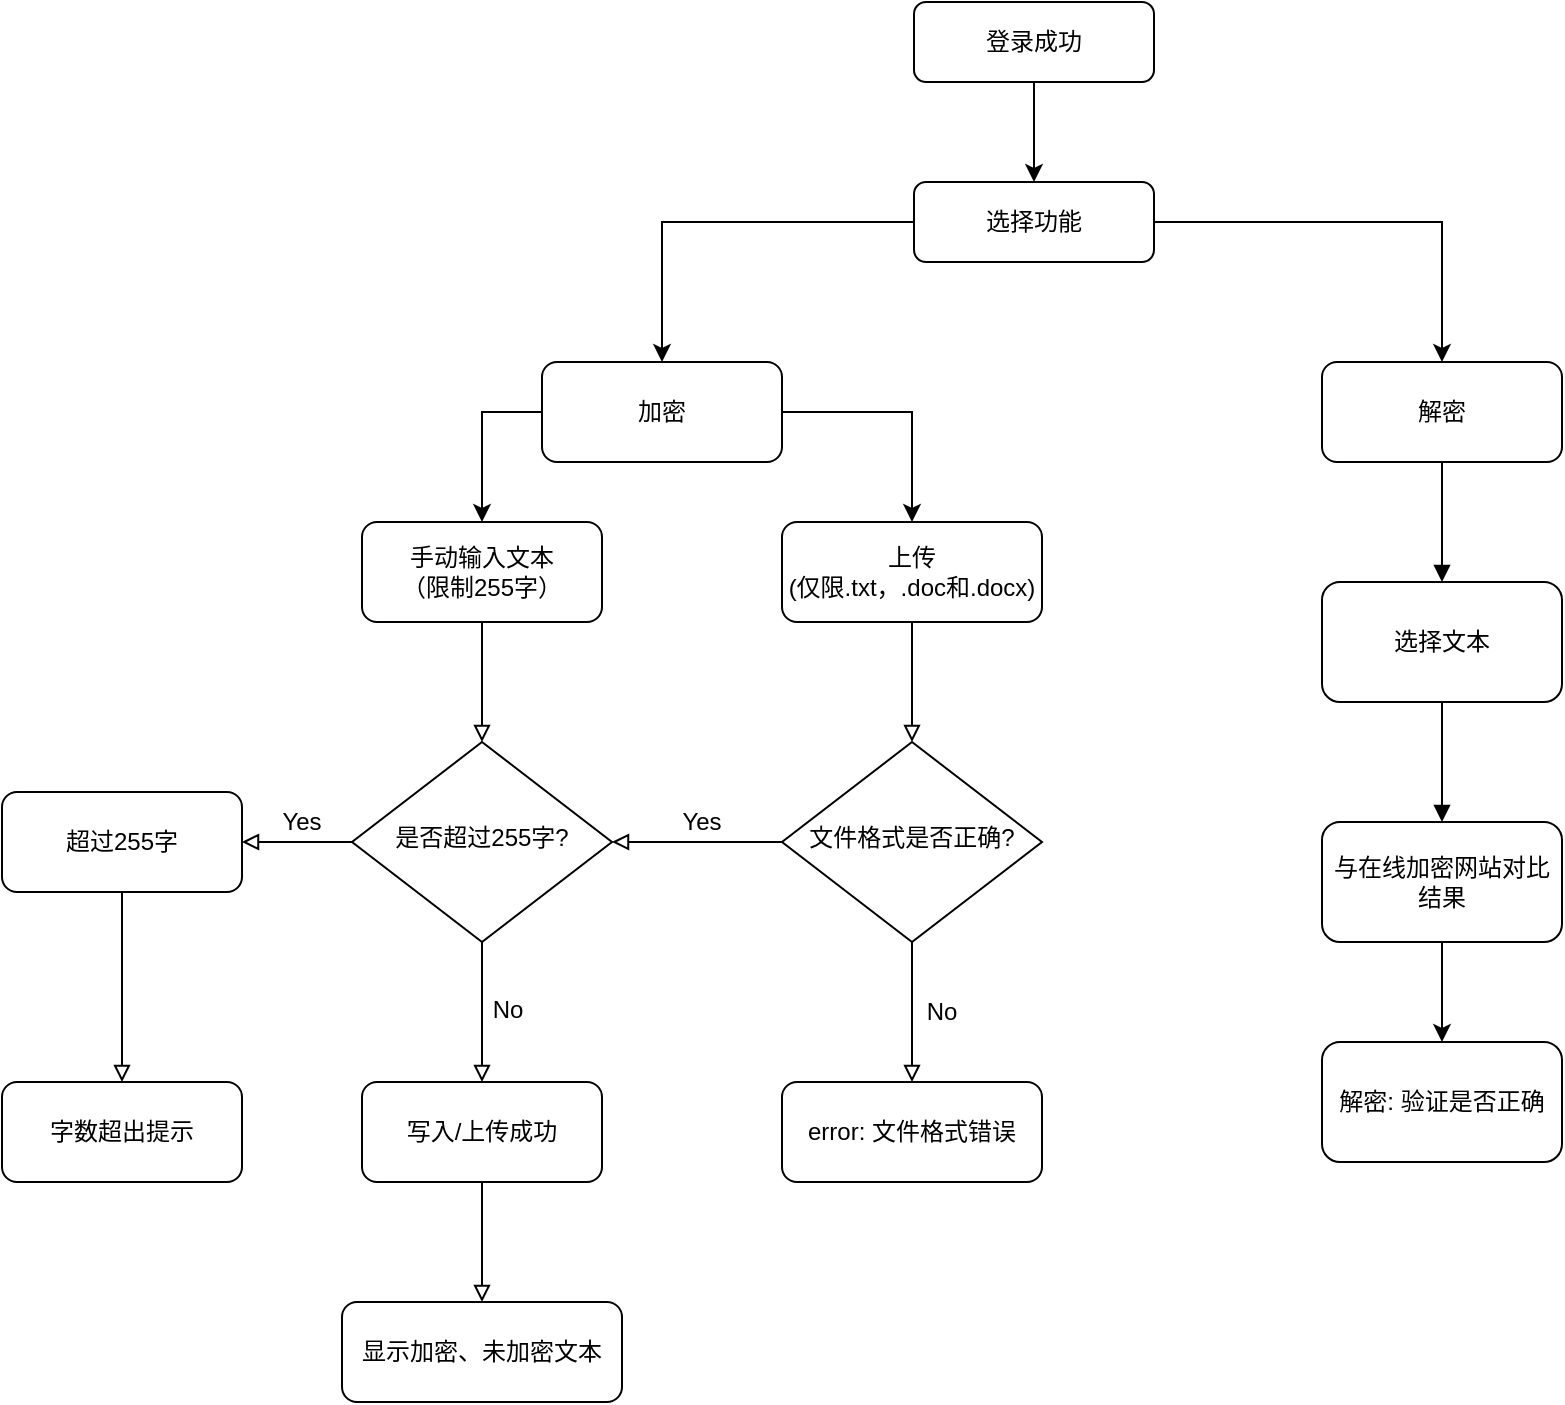 <mxfile version="13.0.3" type="device"><diagram id="C5RBs43oDa-KdzZeNtuy" name="Page-1"><mxGraphModel dx="1851" dy="1761" grid="1" gridSize="10" guides="1" tooltips="1" connect="1" arrows="1" fold="1" page="1" pageScale="1" pageWidth="827" pageHeight="1169" math="0" shadow="0"><root><mxCell id="WIyWlLk6GJQsqaUBKTNV-0"/><mxCell id="WIyWlLk6GJQsqaUBKTNV-1" parent="WIyWlLk6GJQsqaUBKTNV-0"/><mxCell id="TWjluGXUUq4kJEq_4FDK-4" style="edgeStyle=orthogonalEdgeStyle;rounded=0;orthogonalLoop=1;jettySize=auto;html=1;entryX=0.5;entryY=0;entryDx=0;entryDy=0;" parent="WIyWlLk6GJQsqaUBKTNV-1" source="WIyWlLk6GJQsqaUBKTNV-3" target="TWjluGXUUq4kJEq_4FDK-2" edge="1"><mxGeometry relative="1" as="geometry"><Array as="points"><mxPoint x="110" y="80"/></Array></mxGeometry></mxCell><mxCell id="TWjluGXUUq4kJEq_4FDK-5" style="edgeStyle=orthogonalEdgeStyle;rounded=0;orthogonalLoop=1;jettySize=auto;html=1;exitX=1;exitY=0.5;exitDx=0;exitDy=0;entryX=0.5;entryY=0;entryDx=0;entryDy=0;" parent="WIyWlLk6GJQsqaUBKTNV-1" source="WIyWlLk6GJQsqaUBKTNV-3" target="TWjluGXUUq4kJEq_4FDK-3" edge="1"><mxGeometry relative="1" as="geometry"/></mxCell><mxCell id="WIyWlLk6GJQsqaUBKTNV-3" value="选择功能" style="rounded=1;whiteSpace=wrap;html=1;fontSize=12;glass=0;strokeWidth=1;shadow=0;" parent="WIyWlLk6GJQsqaUBKTNV-1" vertex="1"><mxGeometry x="236" y="60" width="120" height="40" as="geometry"/></mxCell><mxCell id="TWjluGXUUq4kJEq_4FDK-1" value="" style="edgeStyle=orthogonalEdgeStyle;rounded=0;orthogonalLoop=1;jettySize=auto;html=1;" parent="WIyWlLk6GJQsqaUBKTNV-1" source="TWjluGXUUq4kJEq_4FDK-0" target="WIyWlLk6GJQsqaUBKTNV-3" edge="1"><mxGeometry relative="1" as="geometry"/></mxCell><mxCell id="TWjluGXUUq4kJEq_4FDK-0" value="&lt;span&gt;登录成功&lt;/span&gt;" style="rounded=1;whiteSpace=wrap;html=1;" parent="WIyWlLk6GJQsqaUBKTNV-1" vertex="1"><mxGeometry x="236" y="-30" width="120" height="40" as="geometry"/></mxCell><mxCell id="TWjluGXUUq4kJEq_4FDK-9" style="edgeStyle=orthogonalEdgeStyle;rounded=0;orthogonalLoop=1;jettySize=auto;html=1;entryX=0.5;entryY=0;entryDx=0;entryDy=0;" parent="WIyWlLk6GJQsqaUBKTNV-1" source="TWjluGXUUq4kJEq_4FDK-2" target="TWjluGXUUq4kJEq_4FDK-6" edge="1"><mxGeometry relative="1" as="geometry"><Array as="points"><mxPoint x="20" y="175"/></Array></mxGeometry></mxCell><mxCell id="TWjluGXUUq4kJEq_4FDK-10" style="edgeStyle=orthogonalEdgeStyle;rounded=0;orthogonalLoop=1;jettySize=auto;html=1;entryX=0.5;entryY=0;entryDx=0;entryDy=0;" parent="WIyWlLk6GJQsqaUBKTNV-1" source="TWjluGXUUq4kJEq_4FDK-2" target="TWjluGXUUq4kJEq_4FDK-7" edge="1"><mxGeometry relative="1" as="geometry"><mxPoint x="220" y="220" as="targetPoint"/><Array as="points"><mxPoint x="235" y="175"/></Array></mxGeometry></mxCell><mxCell id="TWjluGXUUq4kJEq_4FDK-2" value="加密" style="rounded=1;whiteSpace=wrap;html=1;" parent="WIyWlLk6GJQsqaUBKTNV-1" vertex="1"><mxGeometry x="50" y="150" width="120" height="50" as="geometry"/></mxCell><mxCell id="TWjluGXUUq4kJEq_4FDK-38" value="" style="edgeStyle=orthogonalEdgeStyle;rounded=0;orthogonalLoop=1;jettySize=auto;html=1;endArrow=block;endFill=1;" parent="WIyWlLk6GJQsqaUBKTNV-1" source="TWjluGXUUq4kJEq_4FDK-3" target="TWjluGXUUq4kJEq_4FDK-37" edge="1"><mxGeometry relative="1" as="geometry"/></mxCell><mxCell id="TWjluGXUUq4kJEq_4FDK-3" value="解密" style="rounded=1;whiteSpace=wrap;html=1;" parent="WIyWlLk6GJQsqaUBKTNV-1" vertex="1"><mxGeometry x="440" y="150" width="120" height="50" as="geometry"/></mxCell><mxCell id="TWjluGXUUq4kJEq_4FDK-13" style="edgeStyle=orthogonalEdgeStyle;rounded=0;orthogonalLoop=1;jettySize=auto;html=1;exitX=0.5;exitY=1;exitDx=0;exitDy=0;entryX=0.5;entryY=0;entryDx=0;entryDy=0;endArrow=block;endFill=0;" parent="WIyWlLk6GJQsqaUBKTNV-1" source="TWjluGXUUq4kJEq_4FDK-6" target="TWjluGXUUq4kJEq_4FDK-12" edge="1"><mxGeometry relative="1" as="geometry"/></mxCell><mxCell id="TWjluGXUUq4kJEq_4FDK-6" value="手动输入文本&lt;br&gt;（限制255字）" style="rounded=1;whiteSpace=wrap;html=1;" parent="WIyWlLk6GJQsqaUBKTNV-1" vertex="1"><mxGeometry x="-40" y="230" width="120" height="50" as="geometry"/></mxCell><mxCell id="TWjluGXUUq4kJEq_4FDK-26" style="edgeStyle=orthogonalEdgeStyle;rounded=0;orthogonalLoop=1;jettySize=auto;html=1;entryX=0.5;entryY=0;entryDx=0;entryDy=0;endArrow=block;endFill=0;" parent="WIyWlLk6GJQsqaUBKTNV-1" source="TWjluGXUUq4kJEq_4FDK-7" target="TWjluGXUUq4kJEq_4FDK-23" edge="1"><mxGeometry relative="1" as="geometry"/></mxCell><mxCell id="TWjluGXUUq4kJEq_4FDK-7" value="上传&lt;br&gt;(仅限.txt，.doc和.docx)" style="rounded=1;whiteSpace=wrap;html=1;" parent="WIyWlLk6GJQsqaUBKTNV-1" vertex="1"><mxGeometry x="170" y="230" width="130" height="50" as="geometry"/></mxCell><mxCell id="TWjluGXUUq4kJEq_4FDK-15" value="" style="edgeStyle=orthogonalEdgeStyle;rounded=0;orthogonalLoop=1;jettySize=auto;html=1;endArrow=block;endFill=0;" parent="WIyWlLk6GJQsqaUBKTNV-1" source="TWjluGXUUq4kJEq_4FDK-12" target="TWjluGXUUq4kJEq_4FDK-14" edge="1"><mxGeometry relative="1" as="geometry"><Array as="points"><mxPoint x="-160" y="390"/></Array></mxGeometry></mxCell><mxCell id="TWjluGXUUq4kJEq_4FDK-19" style="edgeStyle=orthogonalEdgeStyle;rounded=0;orthogonalLoop=1;jettySize=auto;html=1;exitX=0.5;exitY=1;exitDx=0;exitDy=0;entryX=0.5;entryY=0;entryDx=0;entryDy=0;endArrow=block;endFill=0;" parent="WIyWlLk6GJQsqaUBKTNV-1" source="TWjluGXUUq4kJEq_4FDK-12" target="TWjluGXUUq4kJEq_4FDK-17" edge="1"><mxGeometry relative="1" as="geometry"/></mxCell><mxCell id="TWjluGXUUq4kJEq_4FDK-12" value="是否超过255字?" style="rhombus;whiteSpace=wrap;html=1;shadow=0;fontFamily=Helvetica;fontSize=12;align=center;strokeWidth=1;spacing=6;spacingTop=-4;" parent="WIyWlLk6GJQsqaUBKTNV-1" vertex="1"><mxGeometry x="-45" y="340" width="130" height="100" as="geometry"/></mxCell><mxCell id="TWjluGXUUq4kJEq_4FDK-22" style="edgeStyle=orthogonalEdgeStyle;rounded=0;orthogonalLoop=1;jettySize=auto;html=1;endArrow=block;endFill=0;" parent="WIyWlLk6GJQsqaUBKTNV-1" source="TWjluGXUUq4kJEq_4FDK-14" target="TWjluGXUUq4kJEq_4FDK-21" edge="1"><mxGeometry relative="1" as="geometry"/></mxCell><mxCell id="TWjluGXUUq4kJEq_4FDK-14" value="超过255字" style="rounded=1;whiteSpace=wrap;html=1;" parent="WIyWlLk6GJQsqaUBKTNV-1" vertex="1"><mxGeometry x="-220" y="365" width="120" height="50" as="geometry"/></mxCell><mxCell id="TWjluGXUUq4kJEq_4FDK-16" value="Yes" style="text;html=1;strokeColor=none;fillColor=none;align=center;verticalAlign=middle;whiteSpace=wrap;rounded=0;" parent="WIyWlLk6GJQsqaUBKTNV-1" vertex="1"><mxGeometry x="-90" y="370" width="40" height="20" as="geometry"/></mxCell><mxCell id="TWjluGXUUq4kJEq_4FDK-36" value="" style="edgeStyle=orthogonalEdgeStyle;rounded=0;orthogonalLoop=1;jettySize=auto;html=1;endArrow=block;endFill=0;" parent="WIyWlLk6GJQsqaUBKTNV-1" source="TWjluGXUUq4kJEq_4FDK-17" target="TWjluGXUUq4kJEq_4FDK-35" edge="1"><mxGeometry relative="1" as="geometry"/></mxCell><mxCell id="TWjluGXUUq4kJEq_4FDK-17" value="写入/上传成功" style="rounded=1;whiteSpace=wrap;html=1;" parent="WIyWlLk6GJQsqaUBKTNV-1" vertex="1"><mxGeometry x="-40" y="510" width="120" height="50" as="geometry"/></mxCell><mxCell id="TWjluGXUUq4kJEq_4FDK-20" value="No" style="text;html=1;strokeColor=none;fillColor=none;align=center;verticalAlign=middle;whiteSpace=wrap;rounded=0;" parent="WIyWlLk6GJQsqaUBKTNV-1" vertex="1"><mxGeometry x="13" y="464" width="40" height="20" as="geometry"/></mxCell><mxCell id="TWjluGXUUq4kJEq_4FDK-21" value="字数超出提示" style="rounded=1;whiteSpace=wrap;html=1;" parent="WIyWlLk6GJQsqaUBKTNV-1" vertex="1"><mxGeometry x="-220" y="510" width="120" height="50" as="geometry"/></mxCell><mxCell id="TWjluGXUUq4kJEq_4FDK-28" value="" style="edgeStyle=orthogonalEdgeStyle;rounded=0;orthogonalLoop=1;jettySize=auto;html=1;endArrow=block;endFill=0;entryX=1;entryY=0.5;entryDx=0;entryDy=0;" parent="WIyWlLk6GJQsqaUBKTNV-1" source="TWjluGXUUq4kJEq_4FDK-23" target="TWjluGXUUq4kJEq_4FDK-12" edge="1"><mxGeometry relative="1" as="geometry"><mxPoint x="90" y="390" as="targetPoint"/></mxGeometry></mxCell><mxCell id="TWjluGXUUq4kJEq_4FDK-33" style="edgeStyle=orthogonalEdgeStyle;rounded=0;orthogonalLoop=1;jettySize=auto;html=1;exitX=0.5;exitY=1;exitDx=0;exitDy=0;entryX=0.5;entryY=0;entryDx=0;entryDy=0;endArrow=block;endFill=0;" parent="WIyWlLk6GJQsqaUBKTNV-1" source="TWjluGXUUq4kJEq_4FDK-23" target="TWjluGXUUq4kJEq_4FDK-32" edge="1"><mxGeometry relative="1" as="geometry"/></mxCell><mxCell id="TWjluGXUUq4kJEq_4FDK-23" value="文件格式是否正确?" style="rhombus;whiteSpace=wrap;html=1;shadow=0;fontFamily=Helvetica;fontSize=12;align=center;strokeWidth=1;spacing=6;spacingTop=-4;" parent="WIyWlLk6GJQsqaUBKTNV-1" vertex="1"><mxGeometry x="170" y="340" width="130" height="100" as="geometry"/></mxCell><mxCell id="TWjluGXUUq4kJEq_4FDK-29" value="Yes" style="text;html=1;strokeColor=none;fillColor=none;align=center;verticalAlign=middle;whiteSpace=wrap;rounded=0;" parent="WIyWlLk6GJQsqaUBKTNV-1" vertex="1"><mxGeometry x="110" y="370" width="40" height="20" as="geometry"/></mxCell><mxCell id="TWjluGXUUq4kJEq_4FDK-32" value="error: 文件格式错误" style="rounded=1;whiteSpace=wrap;html=1;" parent="WIyWlLk6GJQsqaUBKTNV-1" vertex="1"><mxGeometry x="170" y="510" width="130" height="50" as="geometry"/></mxCell><mxCell id="TWjluGXUUq4kJEq_4FDK-34" value="No" style="text;html=1;strokeColor=none;fillColor=none;align=center;verticalAlign=middle;whiteSpace=wrap;rounded=0;" parent="WIyWlLk6GJQsqaUBKTNV-1" vertex="1"><mxGeometry x="230" y="465" width="40" height="20" as="geometry"/></mxCell><mxCell id="TWjluGXUUq4kJEq_4FDK-35" value="显示加密、未加密文本" style="rounded=1;whiteSpace=wrap;html=1;" parent="WIyWlLk6GJQsqaUBKTNV-1" vertex="1"><mxGeometry x="-50" y="620" width="140" height="50" as="geometry"/></mxCell><mxCell id="TWjluGXUUq4kJEq_4FDK-40" style="edgeStyle=orthogonalEdgeStyle;rounded=0;orthogonalLoop=1;jettySize=auto;html=1;exitX=0.5;exitY=1;exitDx=0;exitDy=0;endArrow=block;endFill=1;" parent="WIyWlLk6GJQsqaUBKTNV-1" source="TWjluGXUUq4kJEq_4FDK-37" edge="1"><mxGeometry relative="1" as="geometry"><mxPoint x="500" y="380" as="targetPoint"/></mxGeometry></mxCell><mxCell id="TWjluGXUUq4kJEq_4FDK-37" value="选择文本" style="rounded=1;whiteSpace=wrap;html=1;" parent="WIyWlLk6GJQsqaUBKTNV-1" vertex="1"><mxGeometry x="440" y="260" width="120" height="60" as="geometry"/></mxCell><mxCell id="TWjluGXUUq4kJEq_4FDK-39" value="解密: 验证是否正确" style="rounded=1;whiteSpace=wrap;html=1;" parent="WIyWlLk6GJQsqaUBKTNV-1" vertex="1"><mxGeometry x="440" y="490" width="120" height="60" as="geometry"/></mxCell><mxCell id="TWjluGXUUq4kJEq_4FDK-41" style="edgeStyle=orthogonalEdgeStyle;rounded=0;orthogonalLoop=1;jettySize=auto;html=1;exitX=0.5;exitY=1;exitDx=0;exitDy=0;endArrow=block;endFill=1;" parent="WIyWlLk6GJQsqaUBKTNV-1" source="TWjluGXUUq4kJEq_4FDK-14" target="TWjluGXUUq4kJEq_4FDK-14" edge="1"><mxGeometry relative="1" as="geometry"/></mxCell><mxCell id="2nS-OZ2dX39_rUdayoJn-1" value="" style="edgeStyle=orthogonalEdgeStyle;rounded=0;orthogonalLoop=1;jettySize=auto;html=1;" edge="1" parent="WIyWlLk6GJQsqaUBKTNV-1" source="2nS-OZ2dX39_rUdayoJn-0" target="TWjluGXUUq4kJEq_4FDK-39"><mxGeometry relative="1" as="geometry"/></mxCell><mxCell id="2nS-OZ2dX39_rUdayoJn-0" value="与在线加密网站对比结果" style="rounded=1;whiteSpace=wrap;html=1;" vertex="1" parent="WIyWlLk6GJQsqaUBKTNV-1"><mxGeometry x="440" y="380" width="120" height="60" as="geometry"/></mxCell></root></mxGraphModel></diagram></mxfile>